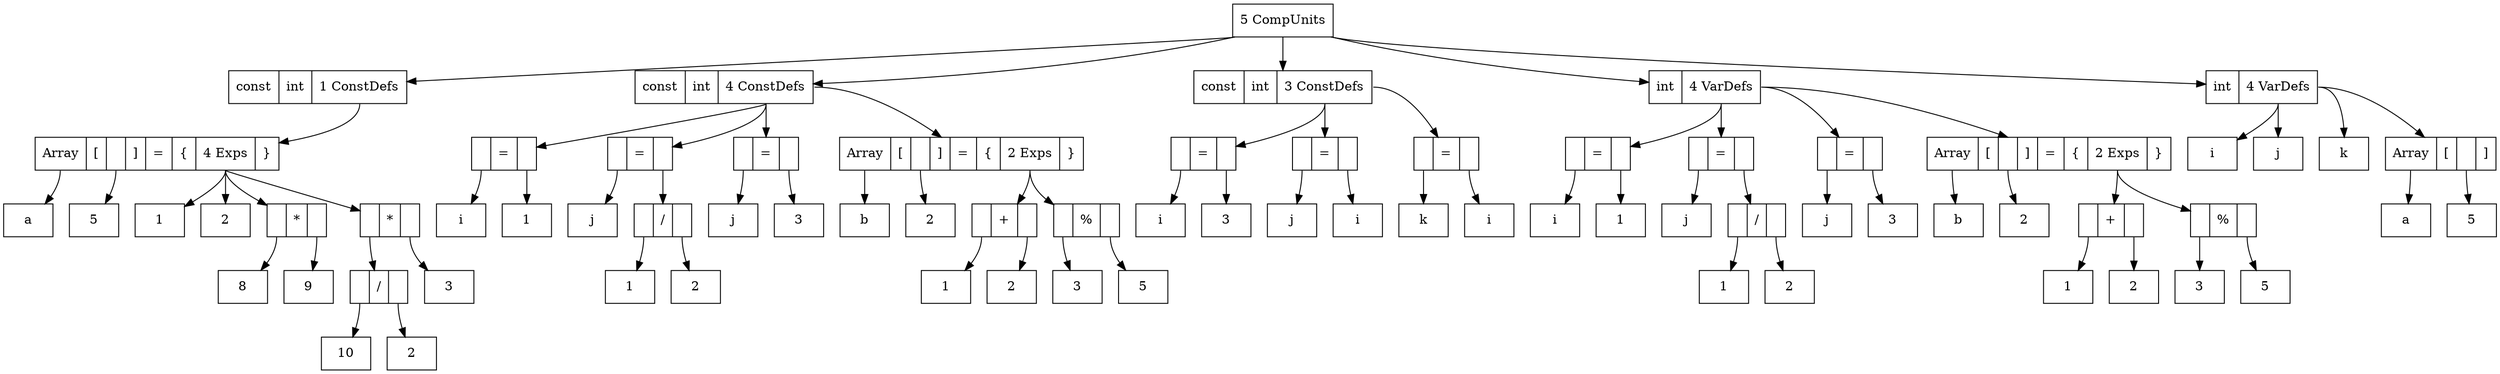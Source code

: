 digraph {
    node [shape = record];
    0 [label = "<0> 5 CompUnits"];
    1 [label = "<0> const|<1> int|<2> 1 ConstDefs"];
    2 [label = "<0> Array|<1> [|<2>  |<3> ]|<4> =|<5> \{|<6> 4 Exps|<7> \}"];
    3 [label = "<0> a"];
    4 [label = "<0> 5"];
    2:0 -> 3;
    2:2 -> 4;
    5 [label = "<0> 1"];
    2:6 -> 5;
    6 [label = "<0> 2"];
    2:6 -> 6;
    7 [label = "<0>  |<1> *|<2>  "];
    8 [label = "<0> 8"];
    9 [label = "<0> 9"];
    7:0 -> 8;
    7:2 -> 9;
    2:6 -> 7;
    10 [label = "<0>  |<1> *|<2>  "];
    11 [label = "<0>  |<1> /|<2>  "];
    12 [label = "<0> 10"];
    13 [label = "<0> 2"];
    11:0 -> 12;
    11:2 -> 13;
    14 [label = "<0> 3"];
    10:0 -> 11;
    10:2 -> 14;
    2:6 -> 10;
    1:2 -> 2;
    0:0 -> 1;
    15 [label = "<0> const|<1> int|<2> 4 ConstDefs"];
    16 [label = "<0>  |<1> =|<2>  "];
    17 [label = "<0> i"];
    18 [label = "<0> 1"];
    16:0 -> 17;
    16:2 -> 18;
    15:2 -> 16;
    19 [label = "<0>  |<1> =|<2>  "];
    20 [label = "<0> j"];
    21 [label = "<0>  |<1> /|<2>  "];
    22 [label = "<0> 1"];
    23 [label = "<0> 2"];
    21:0 -> 22;
    21:2 -> 23;
    19:0 -> 20;
    19:2 -> 21;
    15:2 -> 19;
    24 [label = "<0>  |<1> =|<2>  "];
    25 [label = "<0> j"];
    26 [label = "<0> 3"];
    24:0 -> 25;
    24:2 -> 26;
    15:2 -> 24;
    27 [label = "<0> Array|<1> [|<2>  |<3> ]|<4> =|<5> \{|<6> 2 Exps|<7> \}"];
    28 [label = "<0> b"];
    29 [label = "<0> 2"];
    27:0 -> 28;
    27:2 -> 29;
    30 [label = "<0>  |<1> +|<2>  "];
    31 [label = "<0> 1"];
    32 [label = "<0> 2"];
    30:0 -> 31;
    30:2 -> 32;
    27:6 -> 30;
    33 [label = "<0>  |<1> %|<2>  "];
    34 [label = "<0> 3"];
    35 [label = "<0> 5"];
    33:0 -> 34;
    33:2 -> 35;
    27:6 -> 33;
    15:2 -> 27;
    0:0 -> 15;
    36 [label = "<0> const|<1> int|<2> 3 ConstDefs"];
    37 [label = "<0>  |<1> =|<2>  "];
    38 [label = "<0> i"];
    39 [label = "<0> 3"];
    37:0 -> 38;
    37:2 -> 39;
    36:2 -> 37;
    40 [label = "<0>  |<1> =|<2>  "];
    41 [label = "<0> j"];
    42 [label = "<0> i"];
    40:0 -> 41;
    40:2 -> 42;
    36:2 -> 40;
    43 [label = "<0>  |<1> =|<2>  "];
    44 [label = "<0> k"];
    45 [label = "<0> i"];
    43:0 -> 44;
    43:2 -> 45;
    36:2 -> 43;
    0:0 -> 36;
    46 [label = "<0> int|<1> 4 VarDefs"];
    47 [label = "<0>  |<1> =|<2>  "];
    48 [label = "<0> i"];
    49 [label = "<0> 1"];
    47:0 -> 48;
    47:2 -> 49;
    46:1 -> 47;
    50 [label = "<0>  |<1> =|<2>  "];
    51 [label = "<0> j"];
    52 [label = "<0>  |<1> /|<2>  "];
    53 [label = "<0> 1"];
    54 [label = "<0> 2"];
    52:0 -> 53;
    52:2 -> 54;
    50:0 -> 51;
    50:2 -> 52;
    46:1 -> 50;
    55 [label = "<0>  |<1> =|<2>  "];
    56 [label = "<0> j"];
    57 [label = "<0> 3"];
    55:0 -> 56;
    55:2 -> 57;
    46:1 -> 55;
    58 [label = "<0> Array|<1> [|<2>  |<3> ]|<4> =|<5> \{|<6> 2 Exps|<7> \}"];
    59 [label = "<0> b"];
    60 [label = "<0> 2"];
    58:0 -> 59;
    58:2 -> 60;
    61 [label = "<0>  |<1> +|<2>  "];
    62 [label = "<0> 1"];
    63 [label = "<0> 2"];
    61:0 -> 62;
    61:2 -> 63;
    58:6 -> 61;
    64 [label = "<0>  |<1> %|<2>  "];
    65 [label = "<0> 3"];
    66 [label = "<0> 5"];
    64:0 -> 65;
    64:2 -> 66;
    58:6 -> 64;
    46:1 -> 58;
    0:0 -> 46;
    67 [label = "<0> int|<1> 4 VarDefs"];
    68 [label = "<0> i"];
    67:1 -> 68;
    69 [label = "<0> j"];
    67:1 -> 69;
    70 [label = "<0> k"];
    67:1 -> 70;
    71 [label = "<0> Array|<1> [|<2>  |<3> ]"];
    72 [label = "<0> a"];
    73 [label = "<0> 5"];
    71:0 -> 72;
    71:2 -> 73;
    67:1 -> 71;
    0:0 -> 67;
}